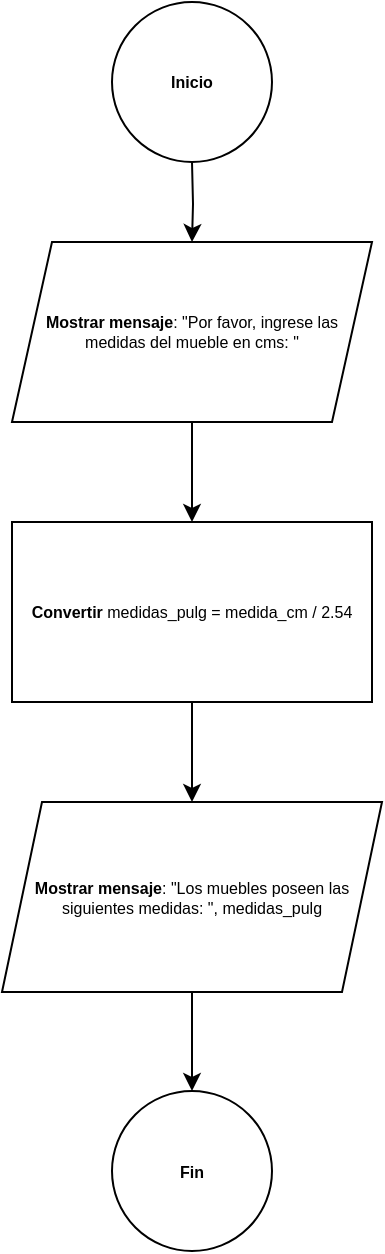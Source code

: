 <mxfile version="27.0.5">
  <diagram name="Página-1" id="c9a7WPOFNpbUGjqIXXtY">
    <mxGraphModel dx="1426" dy="961" grid="1" gridSize="10" guides="1" tooltips="1" connect="1" arrows="1" fold="1" page="1" pageScale="1" pageWidth="827" pageHeight="1169" background="#ffffff" math="0" shadow="0">
      <root>
        <mxCell id="0" />
        <mxCell id="1" parent="0" />
        <mxCell id="WQxk3WdQx5rHBsLL4YCe-3" style="edgeStyle=orthogonalEdgeStyle;rounded=0;orthogonalLoop=1;jettySize=auto;html=1;strokeColor=#000000;" edge="1" parent="1" target="WQxk3WdQx5rHBsLL4YCe-2">
          <mxGeometry relative="1" as="geometry">
            <mxPoint x="413" y="380" as="sourcePoint" />
          </mxGeometry>
        </mxCell>
        <mxCell id="WQxk3WdQx5rHBsLL4YCe-1" value="&lt;b style=&quot;line-height: 100%;&quot;&gt;Inicio&lt;/b&gt;" style="ellipse;whiteSpace=wrap;html=1;aspect=fixed;fillColor=#FFFFFF;strokeColor=#000000;fontColor=#000000;fontSize=8;" vertex="1" parent="1">
          <mxGeometry x="373" y="300" width="80" height="80" as="geometry" />
        </mxCell>
        <mxCell id="WQxk3WdQx5rHBsLL4YCe-6" style="edgeStyle=orthogonalEdgeStyle;shape=connector;rounded=0;orthogonalLoop=1;jettySize=auto;html=1;strokeColor=#000000;align=center;verticalAlign=middle;fontFamily=Helvetica;fontSize=11;fontColor=default;labelBackgroundColor=default;endArrow=classic;" edge="1" parent="1" source="WQxk3WdQx5rHBsLL4YCe-2" target="WQxk3WdQx5rHBsLL4YCe-4">
          <mxGeometry relative="1" as="geometry" />
        </mxCell>
        <mxCell id="WQxk3WdQx5rHBsLL4YCe-2" value="&lt;b&gt;Mostrar mensaje&lt;/b&gt;: &quot;Por favor, ingrese las medidas del mueble en cms: &quot;" style="shape=parallelogram;perimeter=parallelogramPerimeter;whiteSpace=wrap;html=1;fixedSize=1;fillColor=#FFFFFF;strokeColor=#000000;fontColor=#000000;fontSize=8;" vertex="1" parent="1">
          <mxGeometry x="323" y="420" width="180" height="90" as="geometry" />
        </mxCell>
        <mxCell id="WQxk3WdQx5rHBsLL4YCe-8" style="edgeStyle=orthogonalEdgeStyle;shape=connector;rounded=0;orthogonalLoop=1;jettySize=auto;html=1;strokeColor=#000000;align=center;verticalAlign=middle;fontFamily=Helvetica;fontSize=11;fontColor=default;labelBackgroundColor=default;endArrow=classic;" edge="1" parent="1" source="WQxk3WdQx5rHBsLL4YCe-4" target="WQxk3WdQx5rHBsLL4YCe-7">
          <mxGeometry relative="1" as="geometry" />
        </mxCell>
        <mxCell id="WQxk3WdQx5rHBsLL4YCe-4" value="&lt;b&gt;Convertir&lt;/b&gt; medidas_pulg = medida_cm / 2.54" style="rounded=0;whiteSpace=wrap;html=1;strokeColor=#000000;align=center;verticalAlign=middle;fontFamily=Helvetica;fontSize=8;fontColor=#000000;fillColor=#FFFFFF;" vertex="1" parent="1">
          <mxGeometry x="323" y="560" width="180" height="90" as="geometry" />
        </mxCell>
        <mxCell id="WQxk3WdQx5rHBsLL4YCe-10" style="edgeStyle=orthogonalEdgeStyle;shape=connector;rounded=0;orthogonalLoop=1;jettySize=auto;html=1;entryX=0.5;entryY=0;entryDx=0;entryDy=0;strokeColor=#000000;align=center;verticalAlign=middle;fontFamily=Helvetica;fontSize=11;fontColor=default;labelBackgroundColor=default;endArrow=classic;" edge="1" parent="1" source="WQxk3WdQx5rHBsLL4YCe-7" target="WQxk3WdQx5rHBsLL4YCe-9">
          <mxGeometry relative="1" as="geometry" />
        </mxCell>
        <mxCell id="WQxk3WdQx5rHBsLL4YCe-7" value="&lt;b&gt;Mostrar mensaje&lt;/b&gt;: &quot;Los muebles poseen las siguientes medidas: &quot;, medidas_pulg" style="shape=parallelogram;perimeter=parallelogramPerimeter;whiteSpace=wrap;html=1;fixedSize=1;fillColor=#FFFFFF;strokeColor=#000000;fontColor=#000000;fontSize=8;align=center;verticalAlign=middle;" vertex="1" parent="1">
          <mxGeometry x="318" y="700" width="190" height="95" as="geometry" />
        </mxCell>
        <mxCell id="WQxk3WdQx5rHBsLL4YCe-9" value="&lt;b style=&quot;line-height: 100%;&quot;&gt;Fin&lt;/b&gt;" style="ellipse;whiteSpace=wrap;html=1;aspect=fixed;fillColor=#FFFFFF;strokeColor=#000000;fontColor=#000000;fontSize=8;" vertex="1" parent="1">
          <mxGeometry x="373" y="844.5" width="80" height="80" as="geometry" />
        </mxCell>
      </root>
    </mxGraphModel>
  </diagram>
</mxfile>
